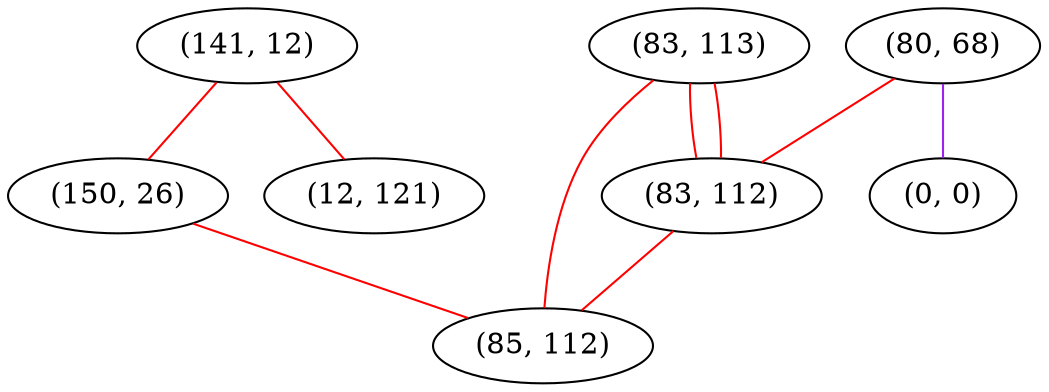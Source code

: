 graph "" {
"(141, 12)";
"(83, 113)";
"(80, 68)";
"(83, 112)";
"(150, 26)";
"(12, 121)";
"(0, 0)";
"(85, 112)";
"(141, 12)" -- "(150, 26)"  [color=red, key=0, weight=1];
"(141, 12)" -- "(12, 121)"  [color=red, key=0, weight=1];
"(83, 113)" -- "(83, 112)"  [color=red, key=0, weight=1];
"(83, 113)" -- "(83, 112)"  [color=red, key=1, weight=1];
"(83, 113)" -- "(85, 112)"  [color=red, key=0, weight=1];
"(80, 68)" -- "(83, 112)"  [color=red, key=0, weight=1];
"(80, 68)" -- "(0, 0)"  [color=purple, key=0, weight=4];
"(83, 112)" -- "(85, 112)"  [color=red, key=0, weight=1];
"(150, 26)" -- "(85, 112)"  [color=red, key=0, weight=1];
}
